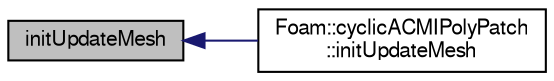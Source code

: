 digraph "initUpdateMesh"
{
  bgcolor="transparent";
  edge [fontname="FreeSans",fontsize="10",labelfontname="FreeSans",labelfontsize="10"];
  node [fontname="FreeSans",fontsize="10",shape=record];
  rankdir="LR";
  Node617 [label="initUpdateMesh",height=0.2,width=0.4,color="black", fillcolor="grey75", style="filled", fontcolor="black"];
  Node617 -> Node618 [dir="back",color="midnightblue",fontsize="10",style="solid",fontname="FreeSans"];
  Node618 [label="Foam::cyclicACMIPolyPatch\l::initUpdateMesh",height=0.2,width=0.4,color="black",URL="$a24926.html#aba14098b759b2f349996ba9d0c33544c",tooltip="Initialise the update of the patch topology. "];
}
